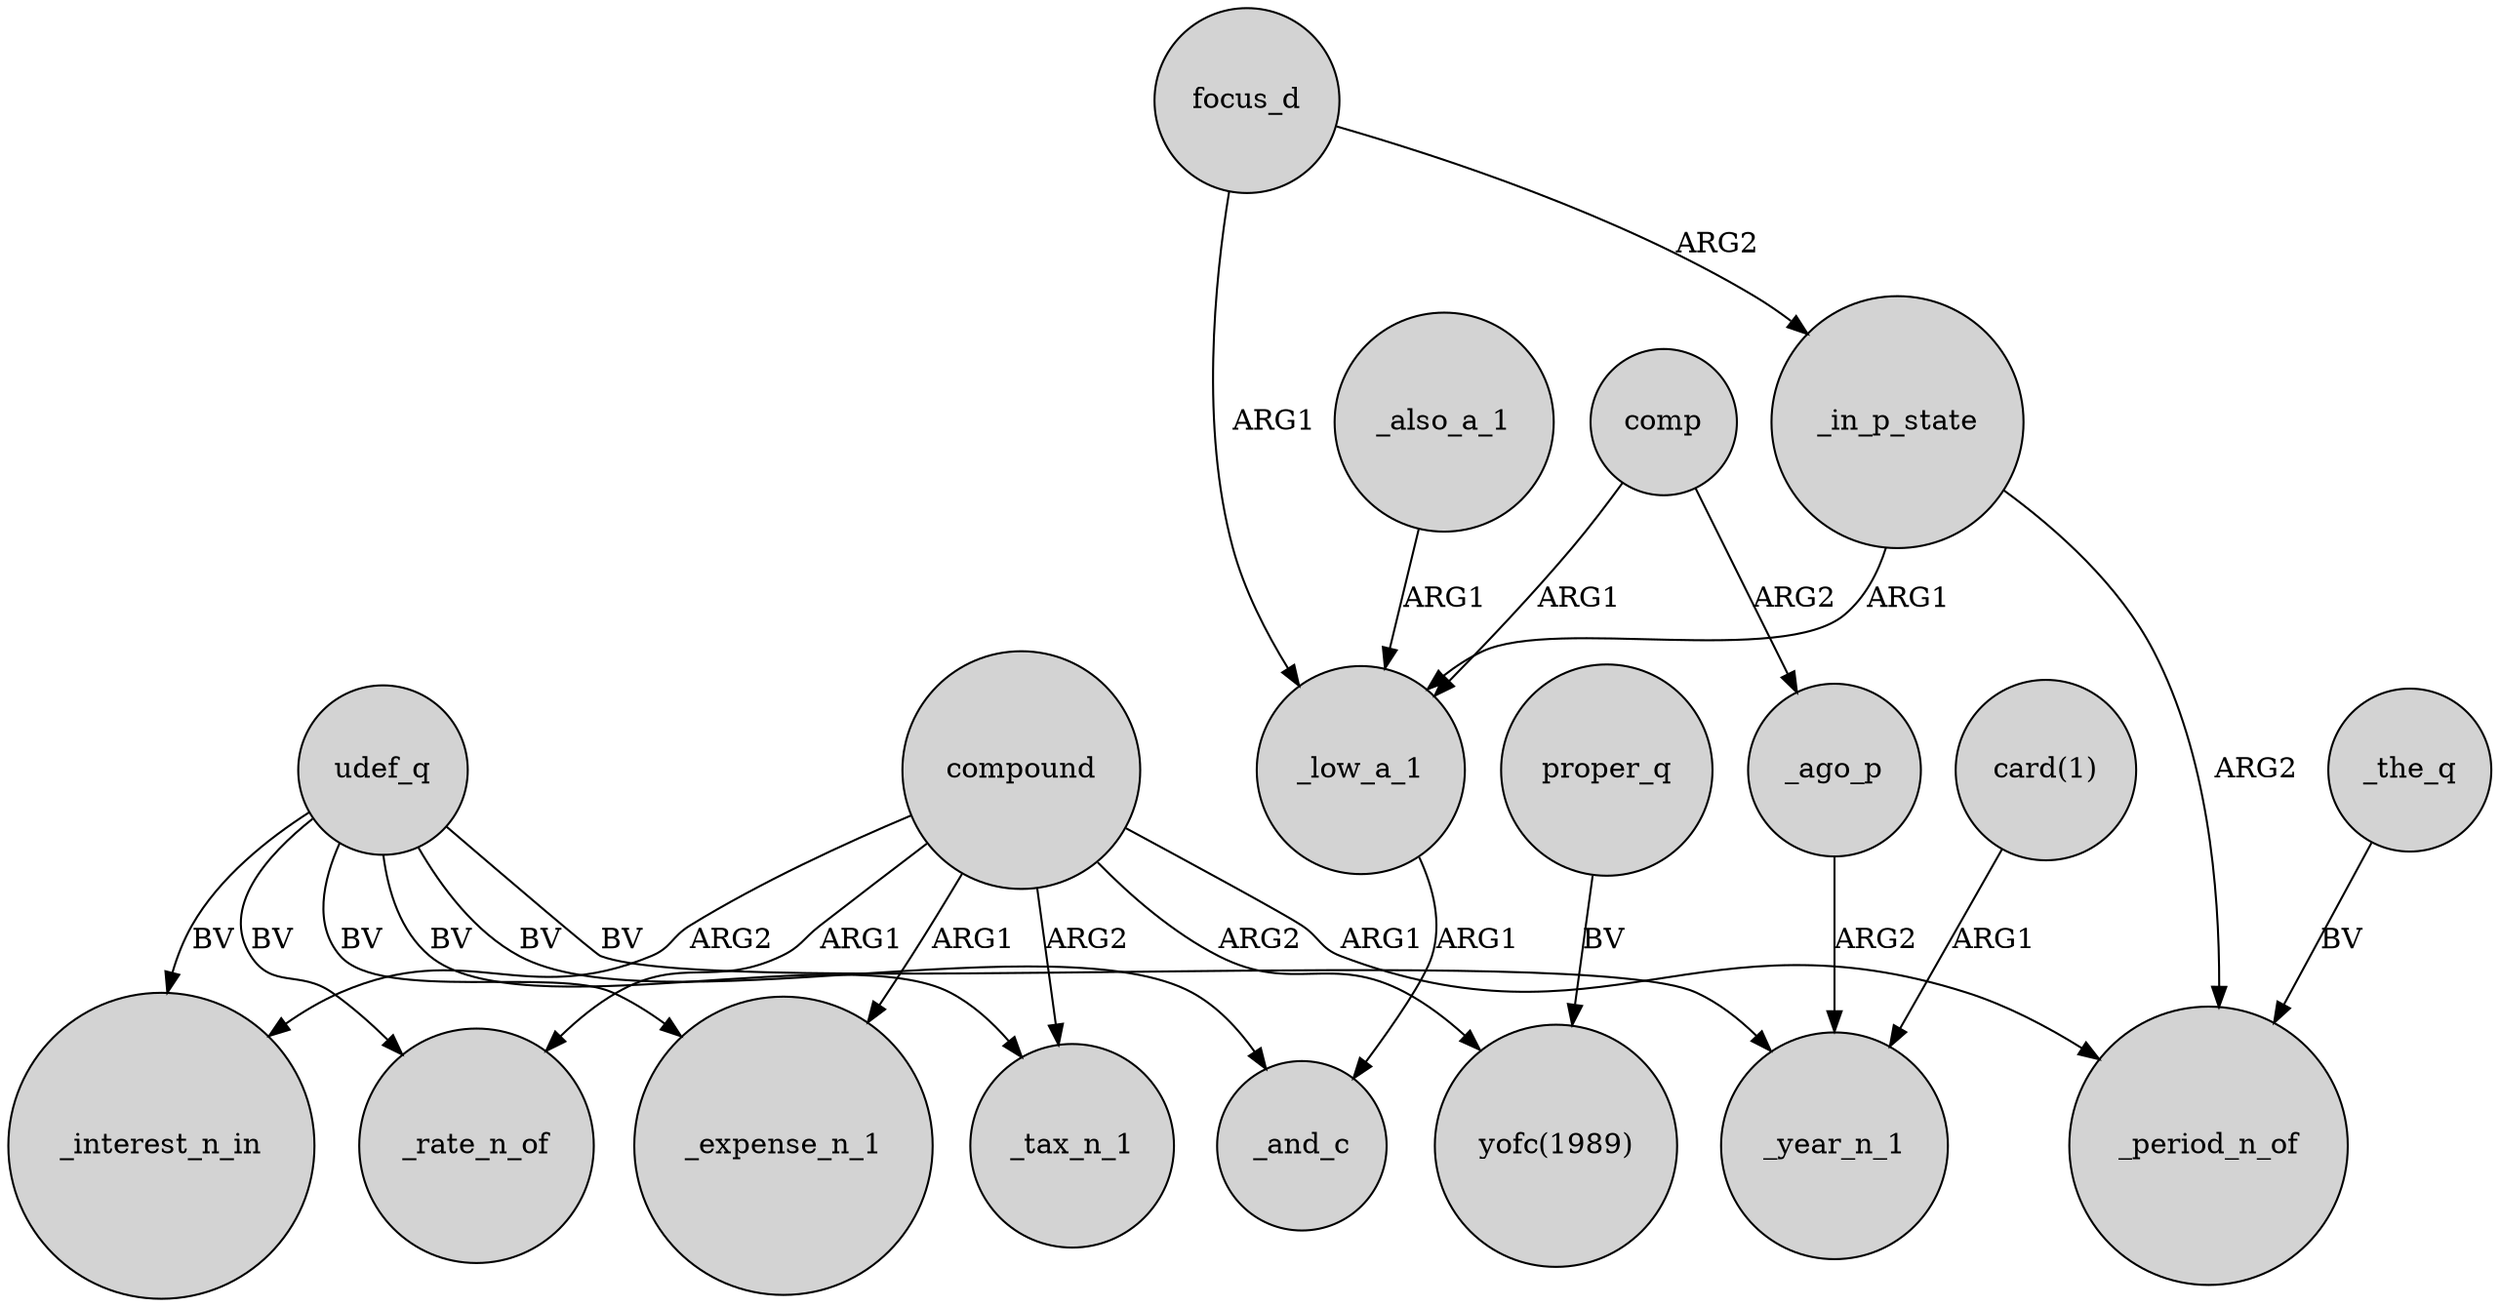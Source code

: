 digraph {
	node [shape=circle style=filled]
	udef_q -> _expense_n_1 [label=BV]
	_low_a_1 -> _and_c [label=ARG1]
	compound -> _expense_n_1 [label=ARG1]
	focus_d -> _in_p_state [label=ARG2]
	focus_d -> _low_a_1 [label=ARG1]
	compound -> _rate_n_of [label=ARG1]
	udef_q -> _rate_n_of [label=BV]
	udef_q -> _interest_n_in [label=BV]
	compound -> _interest_n_in [label=ARG2]
	proper_q -> "yofc(1989)" [label=BV]
	_the_q -> _period_n_of [label=BV]
	_in_p_state -> _low_a_1 [label=ARG1]
	udef_q -> _tax_n_1 [label=BV]
	_ago_p -> _year_n_1 [label=ARG2]
	compound -> _period_n_of [label=ARG1]
	_in_p_state -> _period_n_of [label=ARG2]
	_also_a_1 -> _low_a_1 [label=ARG1]
	"card(1)" -> _year_n_1 [label=ARG1]
	udef_q -> _year_n_1 [label=BV]
	compound -> _tax_n_1 [label=ARG2]
	compound -> "yofc(1989)" [label=ARG2]
	udef_q -> _and_c [label=BV]
	comp -> _ago_p [label=ARG2]
	comp -> _low_a_1 [label=ARG1]
}
